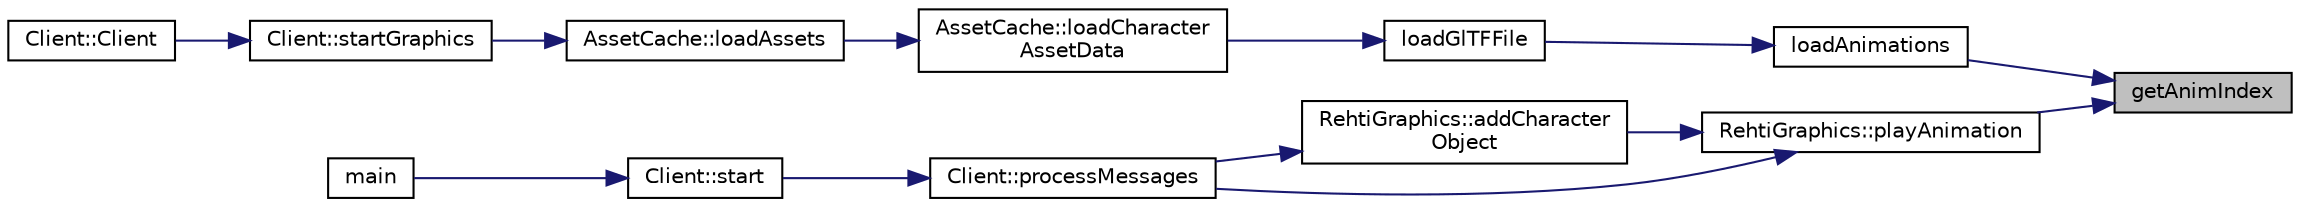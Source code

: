 digraph "getAnimIndex"
{
 // LATEX_PDF_SIZE
  edge [fontname="Helvetica",fontsize="10",labelfontname="Helvetica",labelfontsize="10"];
  node [fontname="Helvetica",fontsize="10",shape=record];
  rankdir="RL";
  Node1 [label="getAnimIndex",height=0.2,width=0.4,color="black", fillcolor="grey75", style="filled", fontcolor="black",tooltip=" "];
  Node1 -> Node2 [dir="back",color="midnightblue",fontsize="10",style="solid",fontname="Helvetica"];
  Node2 [label="loadAnimations",height=0.2,width=0.4,color="black", fillcolor="white", style="filled",URL="$Assimp_8cpp.html#acb65074d785be3958ddb16a3865228d3",tooltip="Loads animations from the given scene."];
  Node2 -> Node3 [dir="back",color="midnightblue",fontsize="10",style="solid",fontname="Helvetica"];
  Node3 [label="loadGlTFFile",height=0.2,width=0.4,color="black", fillcolor="white", style="filled",URL="$Assimp_8cpp.html#a815da1a9fca11840a96af6ddd1fafafc",tooltip="Loads the object from the given path."];
  Node3 -> Node4 [dir="back",color="midnightblue",fontsize="10",style="solid",fontname="Helvetica"];
  Node4 [label="AssetCache::loadCharacter\lAssetData",height=0.2,width=0.4,color="black", fillcolor="white", style="filled",URL="$classAssetCache.html#ad9b550b38f4ca4b4d1c5dadd54089ad9",tooltip="Loads the character assets data."];
  Node4 -> Node5 [dir="back",color="midnightblue",fontsize="10",style="solid",fontname="Helvetica"];
  Node5 [label="AssetCache::loadAssets",height=0.2,width=0.4,color="black", fillcolor="white", style="filled",URL="$classAssetCache.html#a65f5a313ec992e8d4fd1212272f404d0",tooltip="Loads all the assets into memory."];
  Node5 -> Node6 [dir="back",color="midnightblue",fontsize="10",style="solid",fontname="Helvetica"];
  Node6 [label="Client::startGraphics",height=0.2,width=0.4,color="black", fillcolor="white", style="filled",URL="$classClient.html#a7b7406bdc248547627fd669a92b86d6c",tooltip="Starts the graphics library."];
  Node6 -> Node7 [dir="back",color="midnightblue",fontsize="10",style="solid",fontname="Helvetica"];
  Node7 [label="Client::Client",height=0.2,width=0.4,color="black", fillcolor="white", style="filled",URL="$classClient.html#ad3e41ed92e71d5c3717db96e68b9541b",tooltip=" "];
  Node1 -> Node8 [dir="back",color="midnightblue",fontsize="10",style="solid",fontname="Helvetica"];
  Node8 [label="RehtiGraphics::playAnimation",height=0.2,width=0.4,color="black", fillcolor="white", style="filled",URL="$classRehtiGraphics.html#a8619a3e0907702692d70355cc8a8eea6",tooltip="Plays an animation for the given character."];
  Node8 -> Node9 [dir="back",color="midnightblue",fontsize="10",style="solid",fontname="Helvetica"];
  Node9 [label="RehtiGraphics::addCharacter\lObject",height=0.2,width=0.4,color="black", fillcolor="white", style="filled",URL="$classRehtiGraphics.html#ac817516ac285d8b37e44ed594a903bd1",tooltip="Adds a character object with the given id to the graphics backend. Also creates a bounding box for th..."];
  Node9 -> Node10 [dir="back",color="midnightblue",fontsize="10",style="solid",fontname="Helvetica"];
  Node10 [label="Client::processMessages",height=0.2,width=0.4,color="black", fillcolor="white", style="filled",URL="$classClient.html#afebeedfe876105645a3937b4ee2058df",tooltip="Processes messages from the server."];
  Node10 -> Node11 [dir="back",color="midnightblue",fontsize="10",style="solid",fontname="Helvetica"];
  Node11 [label="Client::start",height=0.2,width=0.4,color="black", fillcolor="white", style="filled",URL="$classClient.html#a742373e08a80d993d2651b6fff76f5b9",tooltip="Starts the client."];
  Node11 -> Node12 [dir="back",color="midnightblue",fontsize="10",style="solid",fontname="Helvetica"];
  Node12 [label="main",height=0.2,width=0.4,color="black", fillcolor="white", style="filled",URL="$client_2src_2Main_8cpp.html#a0ddf1224851353fc92bfbff6f499fa97",tooltip=" "];
  Node8 -> Node10 [dir="back",color="midnightblue",fontsize="10",style="solid",fontname="Helvetica"];
}
